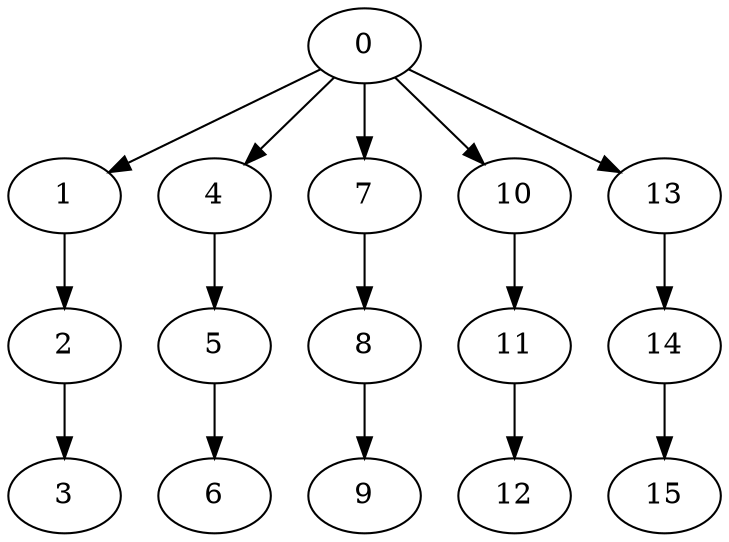 strict digraph "" {
	0	[name=ROOT];
	1	[name=Child_0];
	0 -> 1;
	4	[name=Child_1];
	0 -> 4;
	7	[name=Child_2];
	0 -> 7;
	10	[name=Child_3];
	0 -> 10;
	13	[name=Child_4];
	0 -> 13;
	2	[name=Grandchild_0];
	1 -> 2;
	3	[name=Greatgrandchild_0];
	2 -> 3;
	5	[name=Grandchild_1];
	4 -> 5;
	6	[name=Greatgrandchild_1];
	5 -> 6;
	8	[name=Grandchild_2];
	7 -> 8;
	9	[name=Greatgrandchild_2];
	8 -> 9;
	11	[name=Grandchild_3];
	10 -> 11;
	12	[name=Greatgrandchild_3];
	11 -> 12;
	14	[name=Grandchild_4];
	13 -> 14;
	15	[name=Greatgrandchild_4];
	14 -> 15;
}
